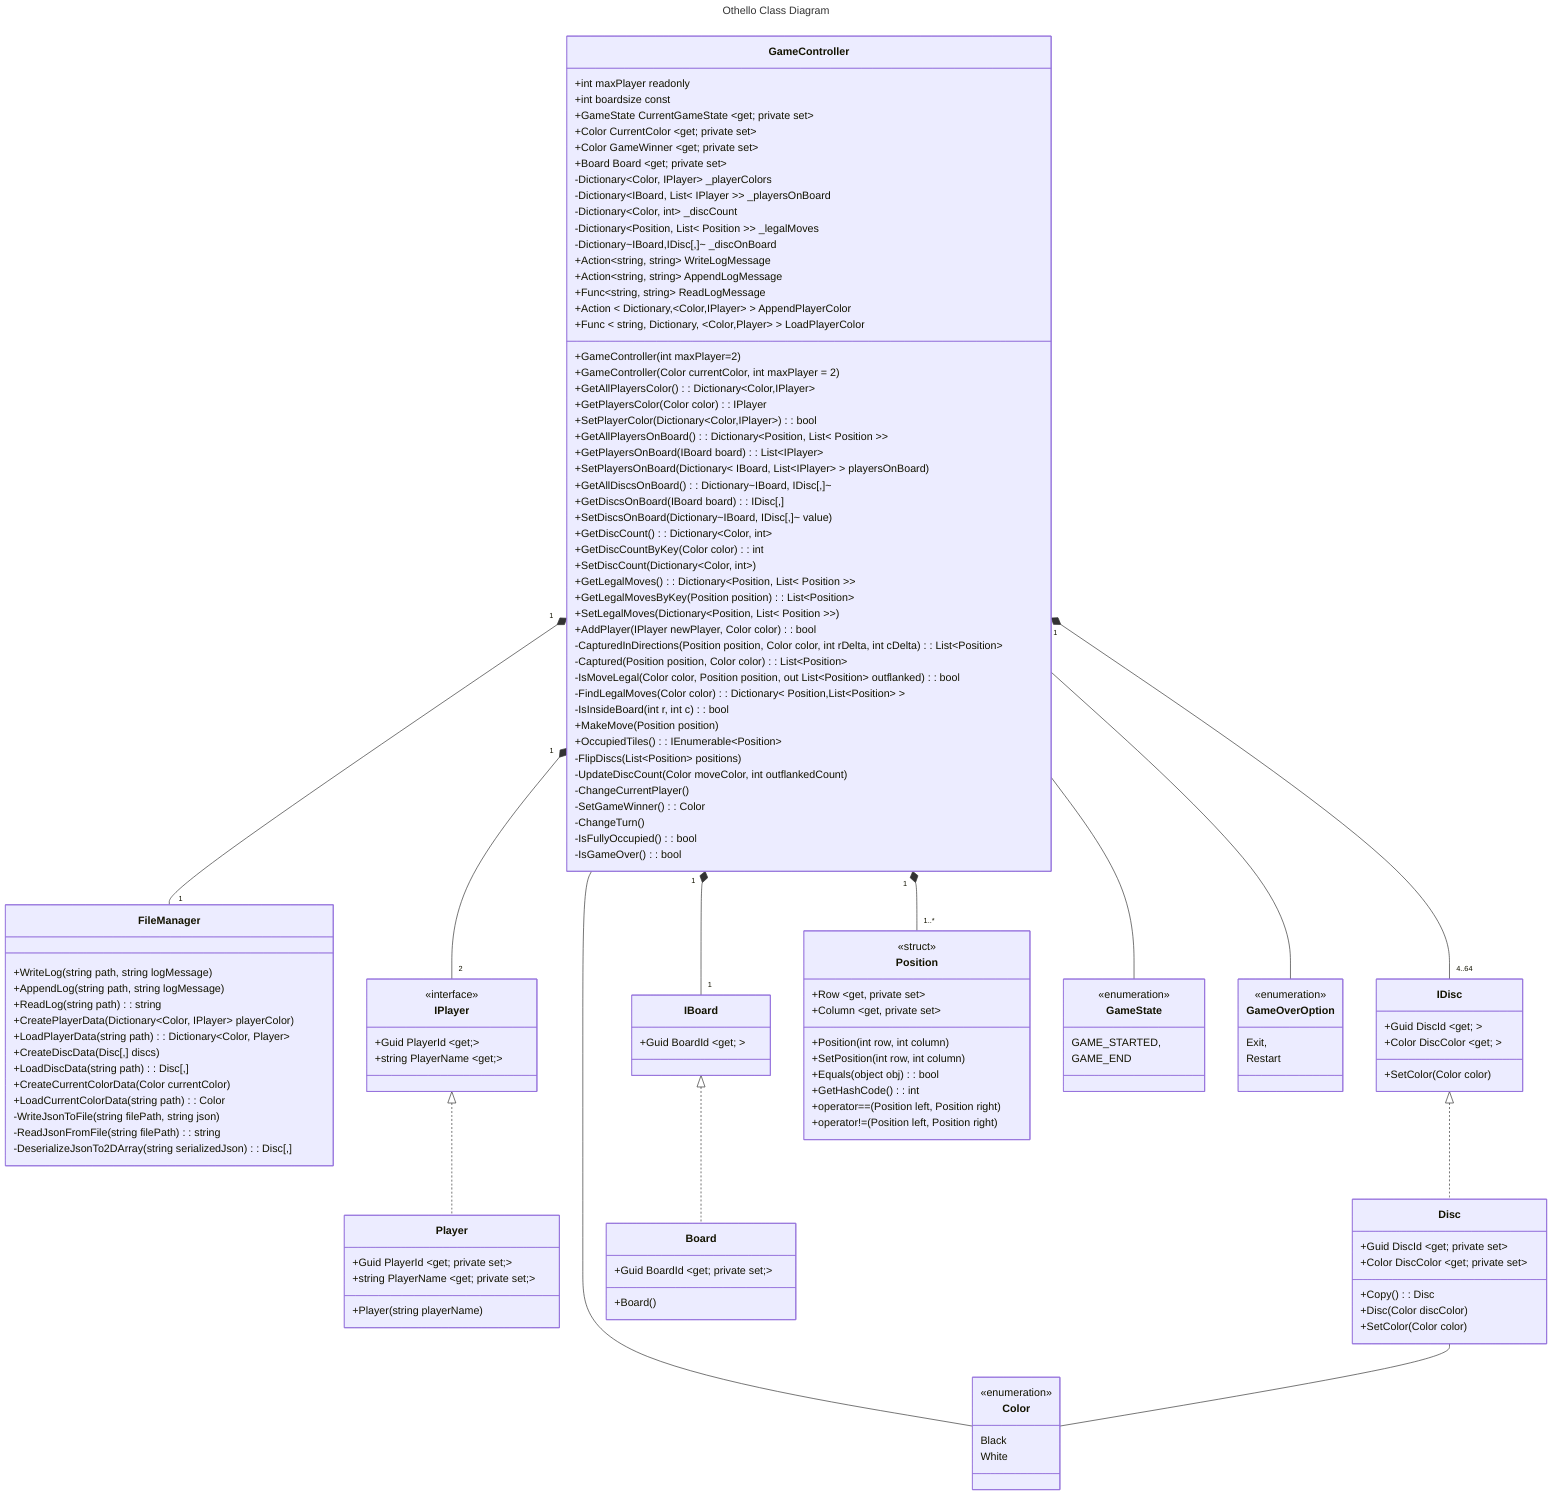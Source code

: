 ---
title: Othello Class Diagram
---
classDiagram

%% Relationships
GameController "1" *-- "1" FileManager
GameController "1" *-- "1" IBoard
GameController "1" *-- "2" IPlayer 
GameController "1" *-- "4..64" IDisc
GameController "1" *-- "1..*" Position
GameController -- GameState
GameController -- GameOverOption
GameController -- Color
IPlayer <|.. Player
IDisc <|.. Disc
IBoard <|.. Board
Disc -- Color

class GameState {
    <<enumeration>>
    GAME_STARTED,
    GAME_END
}

class Color {
    <<enumeration>>
    Black
    White
}

class GameOverOption {
    <<enumeration>>
    Exit,
    Restart
}

class Position {
    <<struct>>
    +Row ~get, private set~
    +Column ~get, private set~
    +Position(int row, int column)
    +SetPosition(int row, int column)
    +Equals(object obj) : bool
    +GetHashCode() : int
    +operator==(Position left, Position right)
    +operator!=(Position left, Position right)
}

class GameController {
    +int maxPlayer readonly
    +int boardsize const
    +GameState CurrentGameState ~get; private set~
    +Color CurrentColor ~get; private set~
    +Color GameWinner ~get; private set~
    +Board Board ~get; private set~
    -Dictionary~Color, IPlayer~ _playerColors
    -Dictionary~IBoard, List< IPlayer >~ _playersOnBoard
    -Dictionary~Color, int~ _discCount
    -Dictionary~Position, List< Position >~ _legalMoves
    -Dictionary~IBoard,IDisc[,]~ _discOnBoard
    +Action~string, string~ WriteLogMessage
    +Action~string, string~ AppendLogMessage
    +Func~string, string~ ReadLogMessage
    +Action < Dictionary,~Color,IPlayer~ > AppendPlayerColor
    +Func < string, Dictionary, ~Color,Player~ > LoadPlayerColor
    +GameController(int maxPlayer=2)
    +GameController(Color currentColor, int maxPlayer = 2)
    %%Getter and Setter
    +GetAllPlayersColor() : Dictionary~Color,IPlayer~
    +GetPlayersColor(Color color) : IPlayer
    +SetPlayerColor(Dictionary~Color,IPlayer~) : bool
    +GetAllPlayersOnBoard() : Dictionary~Position, List< Position >~
    +GetPlayersOnBoard(IBoard board) : List~IPlayer~
    +SetPlayersOnBoard(Dictionary< IBoard, List~IPlayer~ > playersOnBoard)
    +GetAllDiscsOnBoard() : Dictionary~IBoard, IDisc[,]~
    +GetDiscsOnBoard(IBoard board) : IDisc[,]
    +SetDiscsOnBoard(Dictionary~IBoard, IDisc[,]~ value)
    +GetDiscCount() : Dictionary~Color, int~
    +GetDiscCountByKey(Color color) : int
    +SetDiscCount(Dictionary~Color, int~)
    +GetLegalMoves() : Dictionary~Position, List< Position >~
    +GetLegalMovesByKey(Position position) : List~Position~
    +SetLegalMoves(Dictionary~Position, List< Position >~)
    %%Other methods
    +AddPlayer(IPlayer newPlayer, Color color) : bool
    -CapturedInDirections(Position position, Color color, int rDelta, int cDelta) : List~Position~
    -Captured(Position position, Color color) : List~Position~
    -IsMoveLegal(Color color, Position position, out List~Position~ outflanked) : bool
    -FindLegalMoves(Color color) : Dictionary< Position,List~Position~ > 
    -IsInsideBoard(int r, int c) : bool
    +MakeMove(Position position)
    +OccupiedTiles() : IEnumerable~Position~
    -FlipDiscs(List~Position~ positions)
    -UpdateDiscCount(Color moveColor, int outflankedCount)
    -ChangeCurrentPlayer()
    -SetGameWinner() : Color
    -ChangeTurn()
    -IsFullyOccupied() : bool
    -IsGameOver() : bool
}

class IPlayer {
    <<interface>>
    +Guid PlayerId ~get;~
    +string PlayerName ~get;~
}

class Player {
    +Guid PlayerId ~get; private set;~
    +string PlayerName ~get; private set;~
    +Player(string playerName)
}

class IBoard { 
    +Guid BoardId ~get; ~
}

class Board { 
    +Guid BoardId ~get; private set;~
    +Board()
}

class IDisc {
    +Guid DiscId ~get; ~
    +Color DiscColor ~get; ~
    +SetColor(Color color)
}

class Disc {
    +Guid DiscId ~get; private set~
    +Color DiscColor ~get; private set~
    +Copy() : Disc
    +Disc(Color discColor)
    +SetColor(Color color)
}

class FileManager {
    +WriteLog(string path, string logMessage)
    +AppendLog(string path, string logMessage)
    +ReadLog(string path) : string
    +CreatePlayerData(Dictionary~Color, IPlayer~ playerColor)
    +LoadPlayerData(string path) : Dictionary~Color, Player~
    +CreateDiscData(Disc[,] discs)
    +LoadDiscData(string path) : Disc[,]
    +CreateCurrentColorData(Color currentColor)
    +LoadCurrentColorData(string path) : Color
    -WriteJsonToFile(string filePath, string json)
    -ReadJsonFromFile(string filePath) : string
    -DeserializeJsonTo2DArray(string serializedJson) : Disc[,]
}